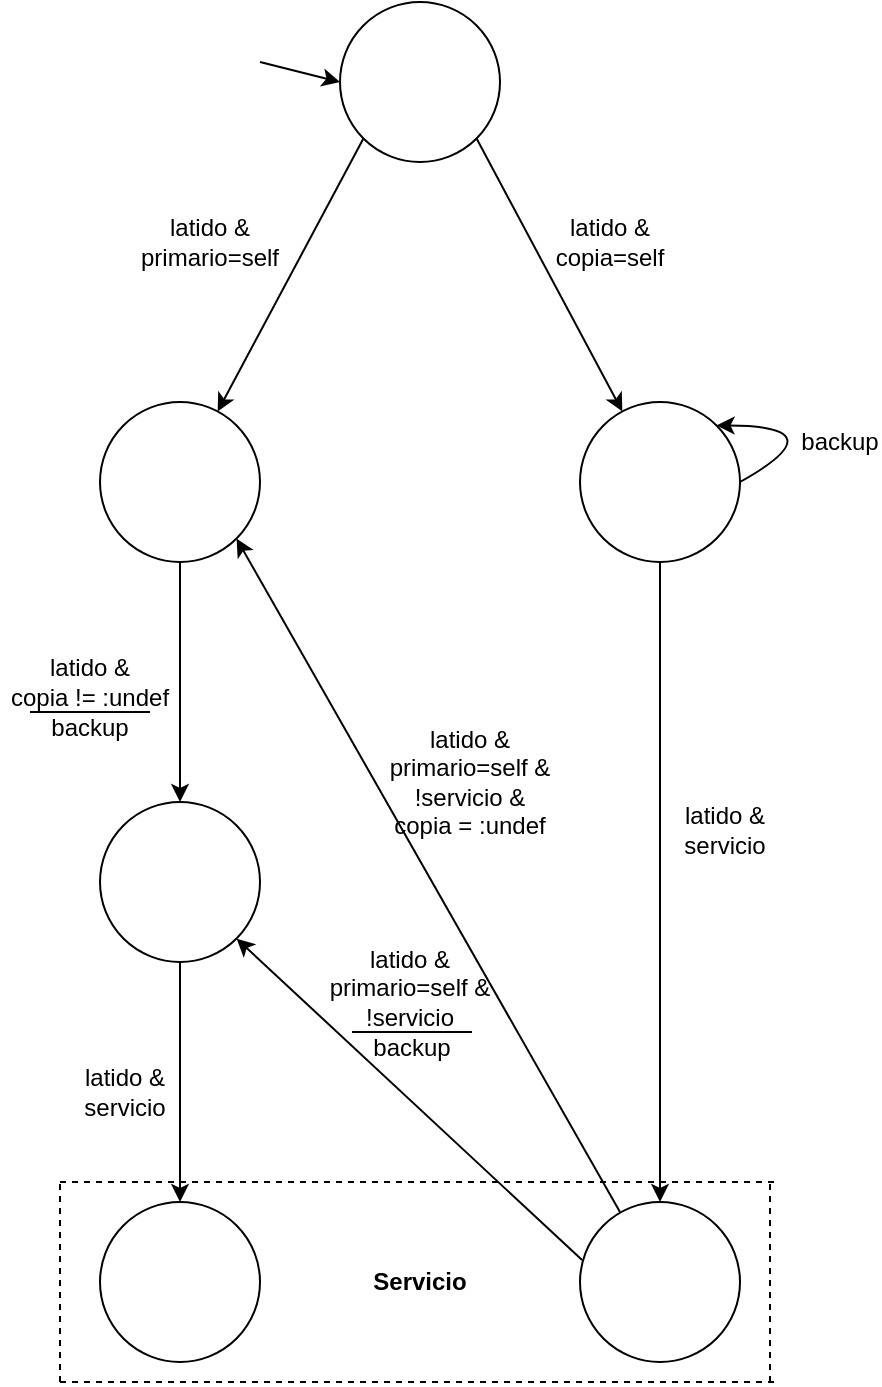 <mxfile version="12.5.1" type="device"><diagram id="NiXtJnX5PMKxHeDYf5nQ" name="Page-1"><mxGraphModel dx="868" dy="450" grid="1" gridSize="10" guides="1" tooltips="1" connect="1" arrows="1" fold="1" page="1" pageScale="1" pageWidth="827" pageHeight="1169" math="0" shadow="0"><root><mxCell id="0"/><mxCell id="1" parent="0"/><mxCell id="tofwkiWHWGo2YojVegku-1" value="" style="ellipse;whiteSpace=wrap;html=1;aspect=fixed;" vertex="1" parent="1"><mxGeometry x="320" y="40" width="80" height="80" as="geometry"/></mxCell><mxCell id="tofwkiWHWGo2YojVegku-2" value="" style="ellipse;whiteSpace=wrap;html=1;aspect=fixed;" vertex="1" parent="1"><mxGeometry x="200" y="240" width="80" height="80" as="geometry"/></mxCell><mxCell id="tofwkiWHWGo2YojVegku-3" value="" style="ellipse;whiteSpace=wrap;html=1;aspect=fixed;" vertex="1" parent="1"><mxGeometry x="440" y="240" width="80" height="80" as="geometry"/></mxCell><mxCell id="tofwkiWHWGo2YojVegku-4" value="" style="ellipse;whiteSpace=wrap;html=1;aspect=fixed;" vertex="1" parent="1"><mxGeometry x="200" y="440" width="80" height="80" as="geometry"/></mxCell><mxCell id="tofwkiWHWGo2YojVegku-5" value="" style="ellipse;whiteSpace=wrap;html=1;aspect=fixed;" vertex="1" parent="1"><mxGeometry x="200" y="640" width="80" height="80" as="geometry"/></mxCell><mxCell id="tofwkiWHWGo2YojVegku-6" value="" style="ellipse;whiteSpace=wrap;html=1;aspect=fixed;" vertex="1" parent="1"><mxGeometry x="440" y="640" width="80" height="80" as="geometry"/></mxCell><mxCell id="tofwkiWHWGo2YojVegku-9" value="" style="endArrow=classic;html=1;entryX=0.5;entryY=0;entryDx=0;entryDy=0;exitX=0.5;exitY=1;exitDx=0;exitDy=0;" edge="1" parent="1" source="tofwkiWHWGo2YojVegku-3" target="tofwkiWHWGo2YojVegku-6"><mxGeometry width="50" height="50" relative="1" as="geometry"><mxPoint x="340" y="420" as="sourcePoint"/><mxPoint x="390" y="370" as="targetPoint"/></mxGeometry></mxCell><mxCell id="tofwkiWHWGo2YojVegku-10" value="" style="endArrow=classic;html=1;entryX=0.5;entryY=0;entryDx=0;entryDy=0;exitX=0.5;exitY=1;exitDx=0;exitDy=0;" edge="1" parent="1" source="tofwkiWHWGo2YojVegku-2" target="tofwkiWHWGo2YojVegku-4"><mxGeometry width="50" height="50" relative="1" as="geometry"><mxPoint x="310" y="400" as="sourcePoint"/><mxPoint x="360" y="350" as="targetPoint"/></mxGeometry></mxCell><mxCell id="tofwkiWHWGo2YojVegku-11" value="" style="endArrow=classic;html=1;exitX=0.5;exitY=1;exitDx=0;exitDy=0;entryX=0.5;entryY=0;entryDx=0;entryDy=0;" edge="1" parent="1" source="tofwkiWHWGo2YojVegku-4" target="tofwkiWHWGo2YojVegku-5"><mxGeometry width="50" height="50" relative="1" as="geometry"><mxPoint x="260" y="610" as="sourcePoint"/><mxPoint x="310" y="560" as="targetPoint"/></mxGeometry></mxCell><mxCell id="tofwkiWHWGo2YojVegku-12" value="" style="endArrow=classic;html=1;exitX=0;exitY=1;exitDx=0;exitDy=0;" edge="1" parent="1" source="tofwkiWHWGo2YojVegku-1" target="tofwkiWHWGo2YojVegku-2"><mxGeometry width="50" height="50" relative="1" as="geometry"><mxPoint x="310" y="220" as="sourcePoint"/><mxPoint x="360" y="170" as="targetPoint"/></mxGeometry></mxCell><mxCell id="tofwkiWHWGo2YojVegku-13" value="" style="endArrow=classic;html=1;exitX=1;exitY=1;exitDx=0;exitDy=0;" edge="1" parent="1" source="tofwkiWHWGo2YojVegku-1" target="tofwkiWHWGo2YojVegku-3"><mxGeometry width="50" height="50" relative="1" as="geometry"><mxPoint x="410" y="190" as="sourcePoint"/><mxPoint x="460" y="140" as="targetPoint"/></mxGeometry></mxCell><mxCell id="tofwkiWHWGo2YojVegku-14" value="" style="endArrow=classic;html=1;exitX=0.013;exitY=0.363;exitDx=0;exitDy=0;entryX=1;entryY=1;entryDx=0;entryDy=0;exitPerimeter=0;" edge="1" parent="1" source="tofwkiWHWGo2YojVegku-6" target="tofwkiWHWGo2YojVegku-4"><mxGeometry width="50" height="50" relative="1" as="geometry"><mxPoint x="320" y="600" as="sourcePoint"/><mxPoint x="370" y="550" as="targetPoint"/></mxGeometry></mxCell><mxCell id="tofwkiWHWGo2YojVegku-15" value="" style="endArrow=classic;html=1;entryX=1;entryY=1;entryDx=0;entryDy=0;exitX=0.25;exitY=0.063;exitDx=0;exitDy=0;exitPerimeter=0;" edge="1" parent="1" source="tofwkiWHWGo2YojVegku-6" target="tofwkiWHWGo2YojVegku-2"><mxGeometry width="50" height="50" relative="1" as="geometry"><mxPoint x="330" y="510" as="sourcePoint"/><mxPoint x="380" y="460" as="targetPoint"/></mxGeometry></mxCell><mxCell id="tofwkiWHWGo2YojVegku-16" value="latido &amp;amp; copia=self" style="text;html=1;strokeColor=none;fillColor=none;align=center;verticalAlign=middle;whiteSpace=wrap;rounded=0;" vertex="1" parent="1"><mxGeometry x="420" y="150" width="70" height="20" as="geometry"/></mxCell><mxCell id="tofwkiWHWGo2YojVegku-17" value="latido &amp;amp; primario=self" style="text;html=1;strokeColor=none;fillColor=none;align=center;verticalAlign=middle;whiteSpace=wrap;rounded=0;" vertex="1" parent="1"><mxGeometry x="220" y="150" width="70" height="20" as="geometry"/></mxCell><mxCell id="tofwkiWHWGo2YojVegku-18" value="latido &amp;amp; &lt;br&gt;copia != :undef" style="text;html=1;strokeColor=none;fillColor=none;align=center;verticalAlign=middle;whiteSpace=wrap;rounded=0;" vertex="1" parent="1"><mxGeometry x="150" y="370" width="90" height="20" as="geometry"/></mxCell><mxCell id="tofwkiWHWGo2YojVegku-20" value="latido &amp;amp;&lt;br&gt;primario=self &amp;amp;&lt;br&gt;!servicio &amp;amp;&lt;br&gt;copia = :undef" style="text;html=1;strokeColor=none;fillColor=none;align=center;verticalAlign=middle;whiteSpace=wrap;rounded=0;" vertex="1" parent="1"><mxGeometry x="340" y="410" width="90" height="40" as="geometry"/></mxCell><mxCell id="tofwkiWHWGo2YojVegku-21" value="latido &amp;amp;&lt;br&gt;primario=self &amp;amp;&lt;br&gt;!servicio" style="text;html=1;strokeColor=none;fillColor=none;align=center;verticalAlign=middle;whiteSpace=wrap;rounded=0;" vertex="1" parent="1"><mxGeometry x="310" y="513" width="90" height="40" as="geometry"/></mxCell><mxCell id="tofwkiWHWGo2YojVegku-22" value="" style="endArrow=none;html=1;" edge="1" parent="1"><mxGeometry width="50" height="50" relative="1" as="geometry"><mxPoint x="326" y="555" as="sourcePoint"/><mxPoint x="386" y="555" as="targetPoint"/></mxGeometry></mxCell><mxCell id="tofwkiWHWGo2YojVegku-23" value="backup" style="text;html=1;strokeColor=none;fillColor=none;align=center;verticalAlign=middle;whiteSpace=wrap;rounded=0;" vertex="1" parent="1"><mxGeometry x="336" y="553" width="40" height="20" as="geometry"/></mxCell><mxCell id="tofwkiWHWGo2YojVegku-24" value="" style="endArrow=none;html=1;" edge="1" parent="1"><mxGeometry width="50" height="50" relative="1" as="geometry"><mxPoint x="165" y="395" as="sourcePoint"/><mxPoint x="225" y="395" as="targetPoint"/></mxGeometry></mxCell><mxCell id="tofwkiWHWGo2YojVegku-25" value="backup" style="text;html=1;strokeColor=none;fillColor=none;align=center;verticalAlign=middle;whiteSpace=wrap;rounded=0;" vertex="1" parent="1"><mxGeometry x="175" y="393" width="40" height="20" as="geometry"/></mxCell><mxCell id="tofwkiWHWGo2YojVegku-26" value="latido &amp;amp;&lt;br&gt;servicio" style="text;html=1;strokeColor=none;fillColor=none;align=center;verticalAlign=middle;whiteSpace=wrap;rounded=0;" vertex="1" parent="1"><mxGeometry x="190" y="571" width="45" height="27" as="geometry"/></mxCell><mxCell id="tofwkiWHWGo2YojVegku-27" value="latido &amp;amp;&lt;br&gt;servicio" style="text;html=1;strokeColor=none;fillColor=none;align=center;verticalAlign=middle;whiteSpace=wrap;rounded=0;" vertex="1" parent="1"><mxGeometry x="490" y="440" width="45" height="27" as="geometry"/></mxCell><mxCell id="tofwkiWHWGo2YojVegku-28" value="" style="endArrow=classic;html=1;entryX=1;entryY=0;entryDx=0;entryDy=0;edgeStyle=orthogonalEdgeStyle;curved=1;exitX=1;exitY=0.5;exitDx=0;exitDy=0;" edge="1" parent="1" source="tofwkiWHWGo2YojVegku-3" target="tofwkiWHWGo2YojVegku-3"><mxGeometry width="50" height="50" relative="1" as="geometry"><mxPoint x="620" y="250" as="sourcePoint"/><mxPoint x="630" y="250" as="targetPoint"/><Array as="points"><mxPoint x="570" y="252"/></Array></mxGeometry></mxCell><mxCell id="tofwkiWHWGo2YojVegku-31" value="backup" style="text;html=1;strokeColor=none;fillColor=none;align=center;verticalAlign=middle;whiteSpace=wrap;rounded=0;" vertex="1" parent="1"><mxGeometry x="550" y="250" width="40" height="20" as="geometry"/></mxCell><mxCell id="tofwkiWHWGo2YojVegku-32" value="" style="endArrow=classic;html=1;entryX=0;entryY=0.5;entryDx=0;entryDy=0;" edge="1" parent="1" target="tofwkiWHWGo2YojVegku-1"><mxGeometry width="50" height="50" relative="1" as="geometry"><mxPoint x="280" y="70" as="sourcePoint"/><mxPoint x="290" y="80" as="targetPoint"/></mxGeometry></mxCell><mxCell id="tofwkiWHWGo2YojVegku-33" value="" style="endArrow=none;dashed=1;html=1;" edge="1" parent="1"><mxGeometry width="50" height="50" relative="1" as="geometry"><mxPoint x="180" y="730" as="sourcePoint"/><mxPoint x="180" y="630" as="targetPoint"/></mxGeometry></mxCell><mxCell id="tofwkiWHWGo2YojVegku-34" value="" style="endArrow=none;dashed=1;html=1;" edge="1" parent="1"><mxGeometry width="50" height="50" relative="1" as="geometry"><mxPoint x="535" y="730" as="sourcePoint"/><mxPoint x="535" y="630" as="targetPoint"/></mxGeometry></mxCell><mxCell id="tofwkiWHWGo2YojVegku-35" value="" style="endArrow=none;dashed=1;html=1;" edge="1" parent="1"><mxGeometry width="50" height="50" relative="1" as="geometry"><mxPoint x="180" y="730" as="sourcePoint"/><mxPoint x="540" y="730" as="targetPoint"/></mxGeometry></mxCell><mxCell id="tofwkiWHWGo2YojVegku-36" value="" style="endArrow=none;dashed=1;html=1;" edge="1" parent="1"><mxGeometry width="50" height="50" relative="1" as="geometry"><mxPoint x="180" y="630" as="sourcePoint"/><mxPoint x="540" y="630" as="targetPoint"/></mxGeometry></mxCell><mxCell id="tofwkiWHWGo2YojVegku-37" value="&lt;b&gt;Servicio&lt;/b&gt;" style="text;html=1;strokeColor=none;fillColor=none;align=center;verticalAlign=middle;whiteSpace=wrap;rounded=0;" vertex="1" parent="1"><mxGeometry x="335" y="670" width="50" height="20" as="geometry"/></mxCell></root></mxGraphModel></diagram></mxfile>